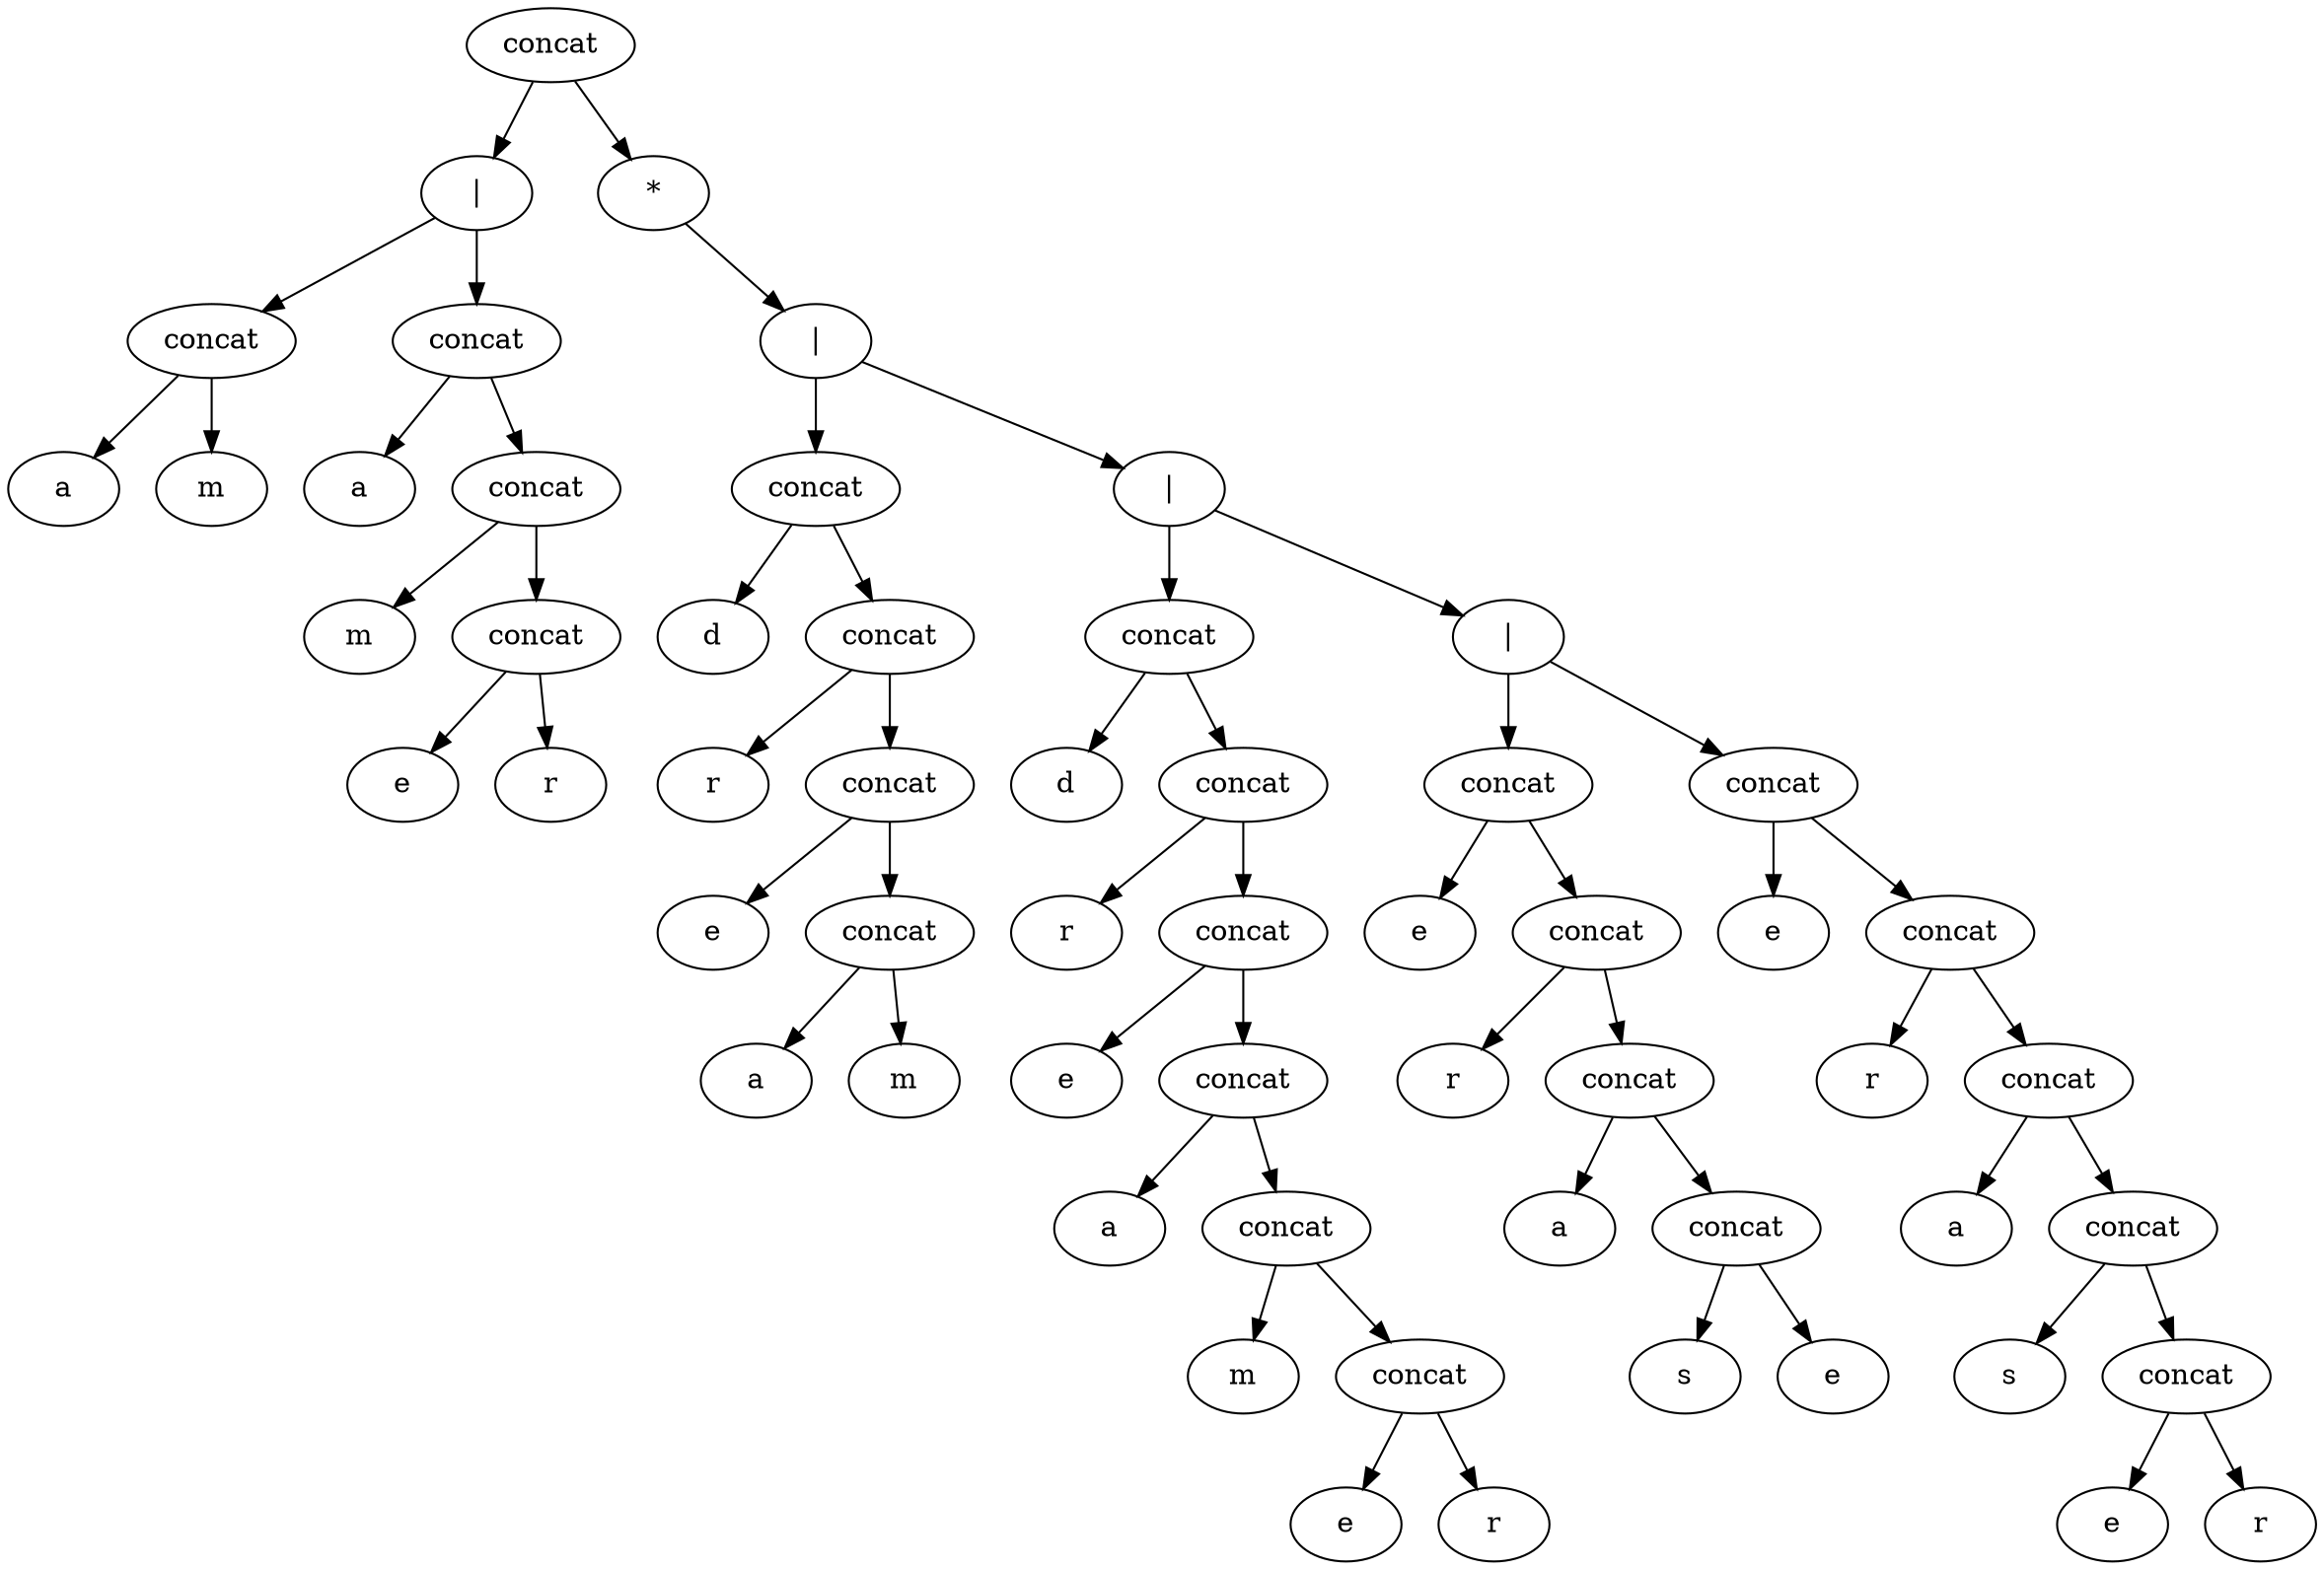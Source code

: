 digraph G {
  mjpxkyovpuaqdxmvbqhztmlulnzosn [label="concat"];
  mjpxkyovpuaqdxmvbqhztmlulnzosn -> knhxvbskfwpfkcimspkpzatsvnthnm;
  knhxvbskfwpfkcimspkpzatsvnthnm [label="|"];
  knhxvbskfwpfkcimspkpzatsvnthnm -> aqxynjapvwgkrlodicuhrenxhsaocw;
  aqxynjapvwgkrlodicuhrenxhsaocw [label="concat"];
  aqxynjapvwgkrlodicuhrenxhsaocw -> xuiklovxixtkqsxhmqzbtoeofigvgr;
  xuiklovxixtkqsxhmqzbtoeofigvgr [label="a"];
  aqxynjapvwgkrlodicuhrenxhsaocw -> gylsczsboahdkijymgmvtqfputlqcu;
  gylsczsboahdkijymgmvtqfputlqcu [label="m"];
  knhxvbskfwpfkcimspkpzatsvnthnm -> pykojeacvglwvlwygooqpipdhintfm;
  pykojeacvglwvlwygooqpipdhintfm [label="concat"];
  pykojeacvglwvlwygooqpipdhintfm -> eaqbzcowfjdyuqtajgiwluonnpmimo;
  eaqbzcowfjdyuqtajgiwluonnpmimo [label="a"];
  pykojeacvglwvlwygooqpipdhintfm -> dfelsrjrynqfetcjmnihmsnuqklcez;
  dfelsrjrynqfetcjmnihmsnuqklcez [label="concat"];
  dfelsrjrynqfetcjmnihmsnuqklcez -> mmxjcgfzagtkactlkxhfstffqaiejm;
  mmxjcgfzagtkactlkxhfstffqaiejm [label="m"];
  dfelsrjrynqfetcjmnihmsnuqklcez -> vfjxjizclpsowttrrrballpctngpfg;
  vfjxjizclpsowttrrrballpctngpfg [label="concat"];
  vfjxjizclpsowttrrrballpctngpfg -> oosqiihpcdkvfdsrwvzmxuheymagds;
  oosqiihpcdkvfdsrwvzmxuheymagds [label="e"];
  vfjxjizclpsowttrrrballpctngpfg -> wjehhiwtcouzkyzkxgwxjifdmfrfvz;
  wjehhiwtcouzkyzkxgwxjifdmfrfvz [label="r"];
  mjpxkyovpuaqdxmvbqhztmlulnzosn -> emowuqrpompoycrrkqebfbodfbisgw;
  emowuqrpompoycrrkqebfbodfbisgw [label="*"];
  emowuqrpompoycrrkqebfbodfbisgw -> zinllbwebkwfsuzswgbaqpjbikrsjn;
  zinllbwebkwfsuzswgbaqpjbikrsjn [label="|"];
  zinllbwebkwfsuzswgbaqpjbikrsjn -> jrbluyaicjdcadvbduirvveckyilds;
  jrbluyaicjdcadvbduirvveckyilds [label="concat"];
  jrbluyaicjdcadvbduirvveckyilds -> qojewxnauaqarftvevhjgxrkhnfiiw;
  qojewxnauaqarftvevhjgxrkhnfiiw [label="d"];
  jrbluyaicjdcadvbduirvveckyilds -> hscszammuzrjyjokwpqaseebighvez;
  hscszammuzrjyjokwpqaseebighvez [label="concat"];
  hscszammuzrjyjokwpqaseebighvez -> qnqkgnspkywwimacrngtkwgfnzbblj;
  qnqkgnspkywwimacrngtkwgfnzbblj [label="r"];
  hscszammuzrjyjokwpqaseebighvez -> tcegkjepnkumekdaeysdwghuuuaqie;
  tcegkjepnkumekdaeysdwghuuuaqie [label="concat"];
  tcegkjepnkumekdaeysdwghuuuaqie -> ianltdywqjlxbfcsdorqqhvkdwrxxh;
  ianltdywqjlxbfcsdorqqhvkdwrxxh [label="e"];
  tcegkjepnkumekdaeysdwghuuuaqie -> gmzfyonflwtnmtsjnfghnhyakqxpbk;
  gmzfyonflwtnmtsjnfghnhyakqxpbk [label="concat"];
  gmzfyonflwtnmtsjnfghnhyakqxpbk -> bboqoarzybbsapzdufbovktaaginpv;
  bboqoarzybbsapzdufbovktaaginpv [label="a"];
  gmzfyonflwtnmtsjnfghnhyakqxpbk -> fxktooysgnqhxugsdzaplejdekbhtc;
  fxktooysgnqhxugsdzaplejdekbhtc [label="m"];
  zinllbwebkwfsuzswgbaqpjbikrsjn -> hrusjmgmueolxrrahsosofzeletqba;
  hrusjmgmueolxrrahsosofzeletqba [label="|"];
  hrusjmgmueolxrrahsosofzeletqba -> oaupqfmeaiwpviihylnakfvnikdzgn;
  oaupqfmeaiwpviihylnakfvnikdzgn [label="concat"];
  oaupqfmeaiwpviihylnakfvnikdzgn -> nzbrdltoqolnuikfbjifqioadmwsww;
  nzbrdltoqolnuikfbjifqioadmwsww [label="d"];
  oaupqfmeaiwpviihylnakfvnikdzgn -> ozkbkvwsrzrscjezocubkxsikeuejt;
  ozkbkvwsrzrscjezocubkxsikeuejt [label="concat"];
  ozkbkvwsrzrscjezocubkxsikeuejt -> ywcbfwomyxcoftwexrrejxvlpnacgq;
  ywcbfwomyxcoftwexrrejxvlpnacgq [label="r"];
  ozkbkvwsrzrscjezocubkxsikeuejt -> ztvxobaybithnvlrqkhptyzfwbgokj;
  ztvxobaybithnvlrqkhptyzfwbgokj [label="concat"];
  ztvxobaybithnvlrqkhptyzfwbgokj -> wazhsfyaudosviejanptykadgchhlm;
  wazhsfyaudosviejanptykadgchhlm [label="e"];
  ztvxobaybithnvlrqkhptyzfwbgokj -> xsavhfcfllqzghfcfzewjcnhaupnyk;
  xsavhfcfllqzghfcfzewjcnhaupnyk [label="concat"];
  xsavhfcfllqzghfcfzewjcnhaupnyk -> lmocmrczhmubbdwptmhazcfymqbipg;
  lmocmrczhmubbdwptmhazcfymqbipg [label="a"];
  xsavhfcfllqzghfcfzewjcnhaupnyk -> tkjmtvjtahstvnzppqaooslbujatnb;
  tkjmtvjtahstvnzppqaooslbujatnb [label="concat"];
  tkjmtvjtahstvnzppqaooslbujatnb -> yanfgecgurcfumjltzgdjxgttrxflr;
  yanfgecgurcfumjltzgdjxgttrxflr [label="m"];
  tkjmtvjtahstvnzppqaooslbujatnb -> taworupsjjpzryabfxohykxclepxyp;
  taworupsjjpzryabfxohykxclepxyp [label="concat"];
  taworupsjjpzryabfxohykxclepxyp -> omjdrofsexlggtenkompvlamqygezw;
  omjdrofsexlggtenkompvlamqygezw [label="e"];
  taworupsjjpzryabfxohykxclepxyp -> cpdpoqgnvjpcmbwpydgscwskfamlqp;
  cpdpoqgnvjpcmbwpydgscwskfamlqp [label="r"];
  hrusjmgmueolxrrahsosofzeletqba -> ecdoiohdgyhssmquumnofjcgvtzmkn;
  ecdoiohdgyhssmquumnofjcgvtzmkn [label="|"];
  ecdoiohdgyhssmquumnofjcgvtzmkn -> wfsmaduvudgemazehyyhnphwdhatrb;
  wfsmaduvudgemazehyyhnphwdhatrb [label="concat"];
  wfsmaduvudgemazehyyhnphwdhatrb -> cjjyelwrvczedbbdqmjokggrvbxect;
  cjjyelwrvczedbbdqmjokggrvbxect [label="e"];
  wfsmaduvudgemazehyyhnphwdhatrb -> phofpkmjocnhgjdvjdhljqaqhgloqx;
  phofpkmjocnhgjdvjdhljqaqhgloqx [label="concat"];
  phofpkmjocnhgjdvjdhljqaqhgloqx -> rbqggyjptiaanjohfckysatimhawon;
  rbqggyjptiaanjohfckysatimhawon [label="r"];
  phofpkmjocnhgjdvjdhljqaqhgloqx -> tialbnucwjazsaamzeeefzurpylleb;
  tialbnucwjazsaamzeeefzurpylleb [label="concat"];
  tialbnucwjazsaamzeeefzurpylleb -> qlwuecjlfsrqtwjukiiqfaimanympe;
  qlwuecjlfsrqtwjukiiqfaimanympe [label="a"];
  tialbnucwjazsaamzeeefzurpylleb -> qvpyzmmhuinodyzosplpfttfmyvmtk;
  qvpyzmmhuinodyzosplpfttfmyvmtk [label="concat"];
  qvpyzmmhuinodyzosplpfttfmyvmtk -> kewjpqemlvieytusfcdynbstarohit;
  kewjpqemlvieytusfcdynbstarohit [label="s"];
  qvpyzmmhuinodyzosplpfttfmyvmtk -> mmqakmlcqvnaxpvragmlwierofnugk;
  mmqakmlcqvnaxpvragmlwierofnugk [label="e"];
  ecdoiohdgyhssmquumnofjcgvtzmkn -> onoyvmqtsmoggjepekrktftbwdwleb;
  onoyvmqtsmoggjepekrktftbwdwleb [label="concat"];
  onoyvmqtsmoggjepekrktftbwdwleb -> vwpwtdtzfejidjvjbqupdeaipruxfj;
  vwpwtdtzfejidjvjbqupdeaipruxfj [label="e"];
  onoyvmqtsmoggjepekrktftbwdwleb -> kigrbdbbeentrihijgkycqaauipemo;
  kigrbdbbeentrihijgkycqaauipemo [label="concat"];
  kigrbdbbeentrihijgkycqaauipemo -> hsfytsweitsnexmefchczmxxdlnlds;
  hsfytsweitsnexmefchczmxxdlnlds [label="r"];
  kigrbdbbeentrihijgkycqaauipemo -> nhsffmsfokdvkfgthmlgtmtipgscpl;
  nhsffmsfokdvkfgthmlgtmtipgscpl [label="concat"];
  nhsffmsfokdvkfgthmlgtmtipgscpl -> pomjacdabajscsaetxsvflcxmtbrst;
  pomjacdabajscsaetxsvflcxmtbrst [label="a"];
  nhsffmsfokdvkfgthmlgtmtipgscpl -> euhhbynnpjcdxcaipetbtvpjxbqsye;
  euhhbynnpjcdxcaipetbtvpjxbqsye [label="concat"];
  euhhbynnpjcdxcaipetbtvpjxbqsye -> zdlcxdnicznjwcmsbzoyscgajuhoqe;
  zdlcxdnicznjwcmsbzoyscgajuhoqe [label="s"];
  euhhbynnpjcdxcaipetbtvpjxbqsye -> eylvdkhoshaxypwkxvbmibifmbjhcb;
  eylvdkhoshaxypwkxvbmibifmbjhcb [label="concat"];
  eylvdkhoshaxypwkxvbmibifmbjhcb -> otytdfmzgdghwipzcroqcgtclyctbu;
  otytdfmzgdghwipzcroqcgtclyctbu [label="e"];
  eylvdkhoshaxypwkxvbmibifmbjhcb -> qpuyhkaisjozhmvsujzrjhwoxjgbqv;
  qpuyhkaisjozhmvsujzrjhwoxjgbqv [label="r"];
}
